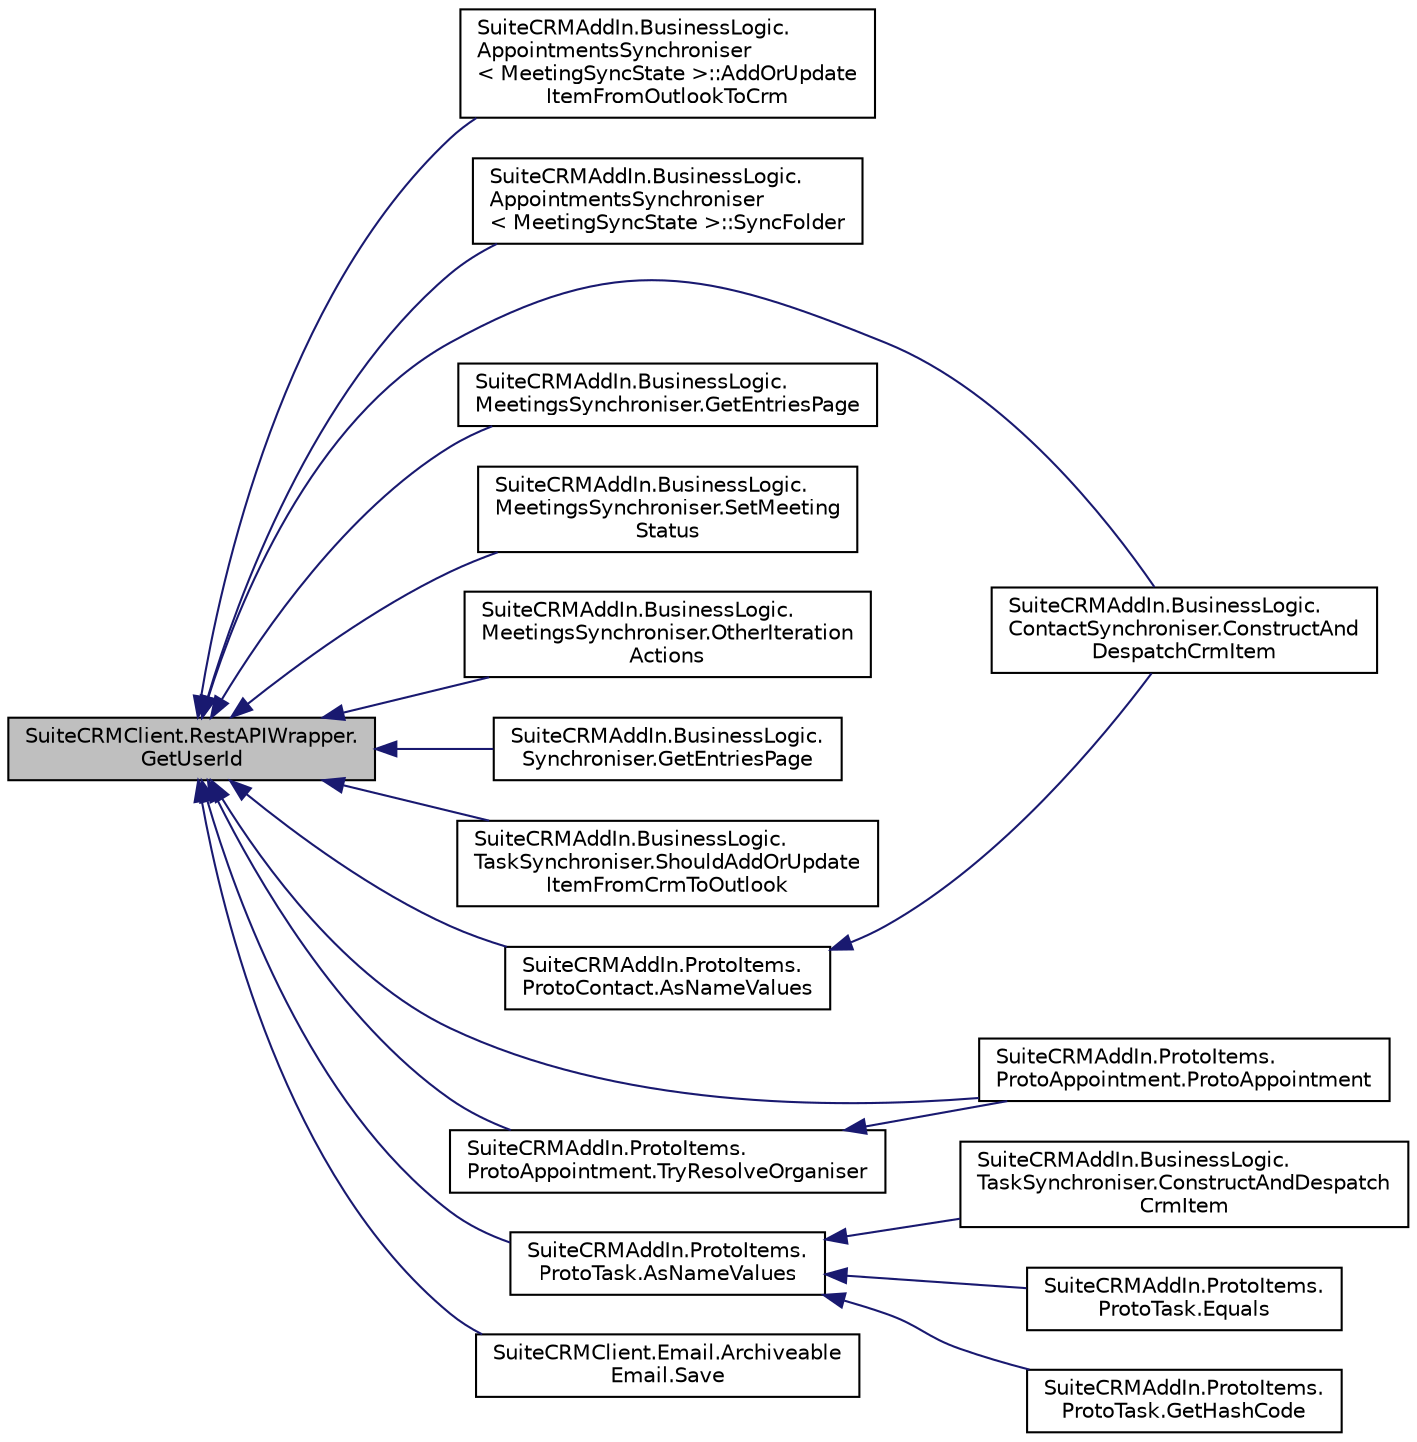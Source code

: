 digraph "SuiteCRMClient.RestAPIWrapper.GetUserId"
{
  edge [fontname="Helvetica",fontsize="10",labelfontname="Helvetica",labelfontsize="10"];
  node [fontname="Helvetica",fontsize="10",shape=record];
  rankdir="LR";
  Node161 [label="SuiteCRMClient.RestAPIWrapper.\lGetUserId",height=0.2,width=0.4,color="black", fillcolor="grey75", style="filled", fontcolor="black"];
  Node161 -> Node162 [dir="back",color="midnightblue",fontsize="10",style="solid",fontname="Helvetica"];
  Node162 [label="SuiteCRMAddIn.BusinessLogic.\lAppointmentsSynchroniser\l\< MeetingSyncState \>::AddOrUpdate\lItemFromOutlookToCrm",height=0.2,width=0.4,color="black", fillcolor="white", style="filled",URL="$class_suite_c_r_m_add_in_1_1_business_logic_1_1_appointments_synchroniser.html#aa990e13a654a72d865babd6be6eba8b2",tooltip="Add the item implied by this SyncState, which may not exist in CRM, to CRM. "];
  Node161 -> Node163 [dir="back",color="midnightblue",fontsize="10",style="solid",fontname="Helvetica"];
  Node163 [label="SuiteCRMAddIn.BusinessLogic.\lAppointmentsSynchroniser\l\< MeetingSyncState \>::SyncFolder",height=0.2,width=0.4,color="black", fillcolor="white", style="filled",URL="$class_suite_c_r_m_add_in_1_1_business_logic_1_1_appointments_synchroniser.html#af2a70be2510b7075ead376292e280649",tooltip="Synchronise items in the specified folder with the specified SuiteCRM module. "];
  Node161 -> Node164 [dir="back",color="midnightblue",fontsize="10",style="solid",fontname="Helvetica"];
  Node164 [label="SuiteCRMAddIn.BusinessLogic.\lContactSynchroniser.ConstructAnd\lDespatchCrmItem",height=0.2,width=0.4,color="black", fillcolor="white", style="filled",URL="$class_suite_c_r_m_add_in_1_1_business_logic_1_1_contact_synchroniser.html#a2cb7f84b824dca5501fb81201fc953a5",tooltip="Construct a JSON packet representing the Outlook item of this sync state, and despatch it to CRM..."];
  Node161 -> Node165 [dir="back",color="midnightblue",fontsize="10",style="solid",fontname="Helvetica"];
  Node165 [label="SuiteCRMAddIn.BusinessLogic.\lMeetingsSynchroniser.GetEntriesPage",height=0.2,width=0.4,color="black", fillcolor="white", style="filled",URL="$class_suite_c_r_m_add_in_1_1_business_logic_1_1_meetings_synchroniser.html#a4173455a43277ae26f788a596f09a7d2",tooltip="Specialisation: also fetch names and email ids of recipients. "];
  Node161 -> Node166 [dir="back",color="midnightblue",fontsize="10",style="solid",fontname="Helvetica"];
  Node166 [label="SuiteCRMAddIn.BusinessLogic.\lMeetingsSynchroniser.SetMeeting\lStatus",height=0.2,width=0.4,color="black", fillcolor="white", style="filled",URL="$class_suite_c_r_m_add_in_1_1_business_logic_1_1_meetings_synchroniser.html#abc806714ae71e8e7578c0615dc790de6"];
  Node161 -> Node167 [dir="back",color="midnightblue",fontsize="10",style="solid",fontname="Helvetica"];
  Node167 [label="SuiteCRMAddIn.BusinessLogic.\lMeetingsSynchroniser.OtherIteration\lActions",height=0.2,width=0.4,color="black", fillcolor="white", style="filled",URL="$class_suite_c_r_m_add_in_1_1_business_logic_1_1_meetings_synchroniser.html#a611349821f6a273683d93c8c0c41bf61"];
  Node161 -> Node168 [dir="back",color="midnightblue",fontsize="10",style="solid",fontname="Helvetica"];
  Node168 [label="SuiteCRMAddIn.BusinessLogic.\lSynchroniser.GetEntriesPage",height=0.2,width=0.4,color="black", fillcolor="white", style="filled",URL="$class_suite_c_r_m_add_in_1_1_business_logic_1_1_synchroniser.html#a1c05eaaf56c04964c20bc731c87c085b",tooltip="Fetch the page of entries from this module starting at this offset. "];
  Node161 -> Node169 [dir="back",color="midnightblue",fontsize="10",style="solid",fontname="Helvetica"];
  Node169 [label="SuiteCRMAddIn.BusinessLogic.\lTaskSynchroniser.ShouldAddOrUpdate\lItemFromCrmToOutlook",height=0.2,width=0.4,color="black", fillcolor="white", style="filled",URL="$class_suite_c_r_m_add_in_1_1_business_logic_1_1_task_synchroniser.html#a7a8d7cc5f112b5ea52b4dcaab93e5254"];
  Node161 -> Node170 [dir="back",color="midnightblue",fontsize="10",style="solid",fontname="Helvetica"];
  Node170 [label="SuiteCRMAddIn.ProtoItems.\lProtoAppointment.ProtoAppointment",height=0.2,width=0.4,color="black", fillcolor="white", style="filled",URL="$class_suite_c_r_m_add_in_1_1_proto_items_1_1_proto_appointment.html#a56c4e70b429d72160b4a250736945e3c",tooltip="Create a new instance of ProtoAppointment, taking values from this Outlook item. "];
  Node161 -> Node171 [dir="back",color="midnightblue",fontsize="10",style="solid",fontname="Helvetica"];
  Node171 [label="SuiteCRMAddIn.ProtoItems.\lProtoAppointment.TryResolveOrganiser",height=0.2,width=0.4,color="black", fillcolor="white", style="filled",URL="$class_suite_c_r_m_add_in_1_1_proto_items_1_1_proto_appointment.html#abe3c6168d09722cce4740bab0e165a44",tooltip="Try to resolve the organiser of this Outlook Item against the users of the CRM. "];
  Node171 -> Node170 [dir="back",color="midnightblue",fontsize="10",style="solid",fontname="Helvetica"];
  Node161 -> Node172 [dir="back",color="midnightblue",fontsize="10",style="solid",fontname="Helvetica"];
  Node172 [label="SuiteCRMAddIn.ProtoItems.\lProtoContact.AsNameValues",height=0.2,width=0.4,color="black", fillcolor="white", style="filled",URL="$class_suite_c_r_m_add_in_1_1_proto_items_1_1_proto_contact.html#a77aa596a0cd78986f7d88b8dc6b1f025"];
  Node172 -> Node164 [dir="back",color="midnightblue",fontsize="10",style="solid",fontname="Helvetica"];
  Node161 -> Node173 [dir="back",color="midnightblue",fontsize="10",style="solid",fontname="Helvetica"];
  Node173 [label="SuiteCRMAddIn.ProtoItems.\lProtoTask.AsNameValues",height=0.2,width=0.4,color="black", fillcolor="white", style="filled",URL="$class_suite_c_r_m_add_in_1_1_proto_items_1_1_proto_task.html#a6c51bb46d6096970a17edbd0857e7fac",tooltip="Construct a name value list (to be serialised as JSON) representing this task. "];
  Node173 -> Node174 [dir="back",color="midnightblue",fontsize="10",style="solid",fontname="Helvetica"];
  Node174 [label="SuiteCRMAddIn.BusinessLogic.\lTaskSynchroniser.ConstructAndDespatch\lCrmItem",height=0.2,width=0.4,color="black", fillcolor="white", style="filled",URL="$class_suite_c_r_m_add_in_1_1_business_logic_1_1_task_synchroniser.html#ad265cd4e1c475793236468325a43f1e4",tooltip="Construct a JSON packet representing the Outlook item of this sync state, and despatch it to CRM..."];
  Node173 -> Node175 [dir="back",color="midnightblue",fontsize="10",style="solid",fontname="Helvetica"];
  Node175 [label="SuiteCRMAddIn.ProtoItems.\lProtoTask.Equals",height=0.2,width=0.4,color="black", fillcolor="white", style="filled",URL="$class_suite_c_r_m_add_in_1_1_proto_items_1_1_proto_task.html#a2b1bdedb419b72c23c54796b65c7b0e6",tooltip="True if other is also a ProtoTask I have identically the same content as other. "];
  Node173 -> Node176 [dir="back",color="midnightblue",fontsize="10",style="solid",fontname="Helvetica"];
  Node176 [label="SuiteCRMAddIn.ProtoItems.\lProtoTask.GetHashCode",height=0.2,width=0.4,color="black", fillcolor="white", style="filled",URL="$class_suite_c_r_m_add_in_1_1_proto_items_1_1_proto_task.html#ae0cfb00032214ff9e0b3a8280e3b93bf",tooltip="I&#39;m very like a dictionary constructed from my names/values, but not quite. "];
  Node161 -> Node177 [dir="back",color="midnightblue",fontsize="10",style="solid",fontname="Helvetica"];
  Node177 [label="SuiteCRMClient.Email.Archiveable\lEmail.Save",height=0.2,width=0.4,color="black", fillcolor="white", style="filled",URL="$class_suite_c_r_m_client_1_1_email_1_1_archiveable_email.html#afb649e45ccb57d6a534c7386e479338c",tooltip="Save my email to CRM, and link it to these contact ids. "];
}
